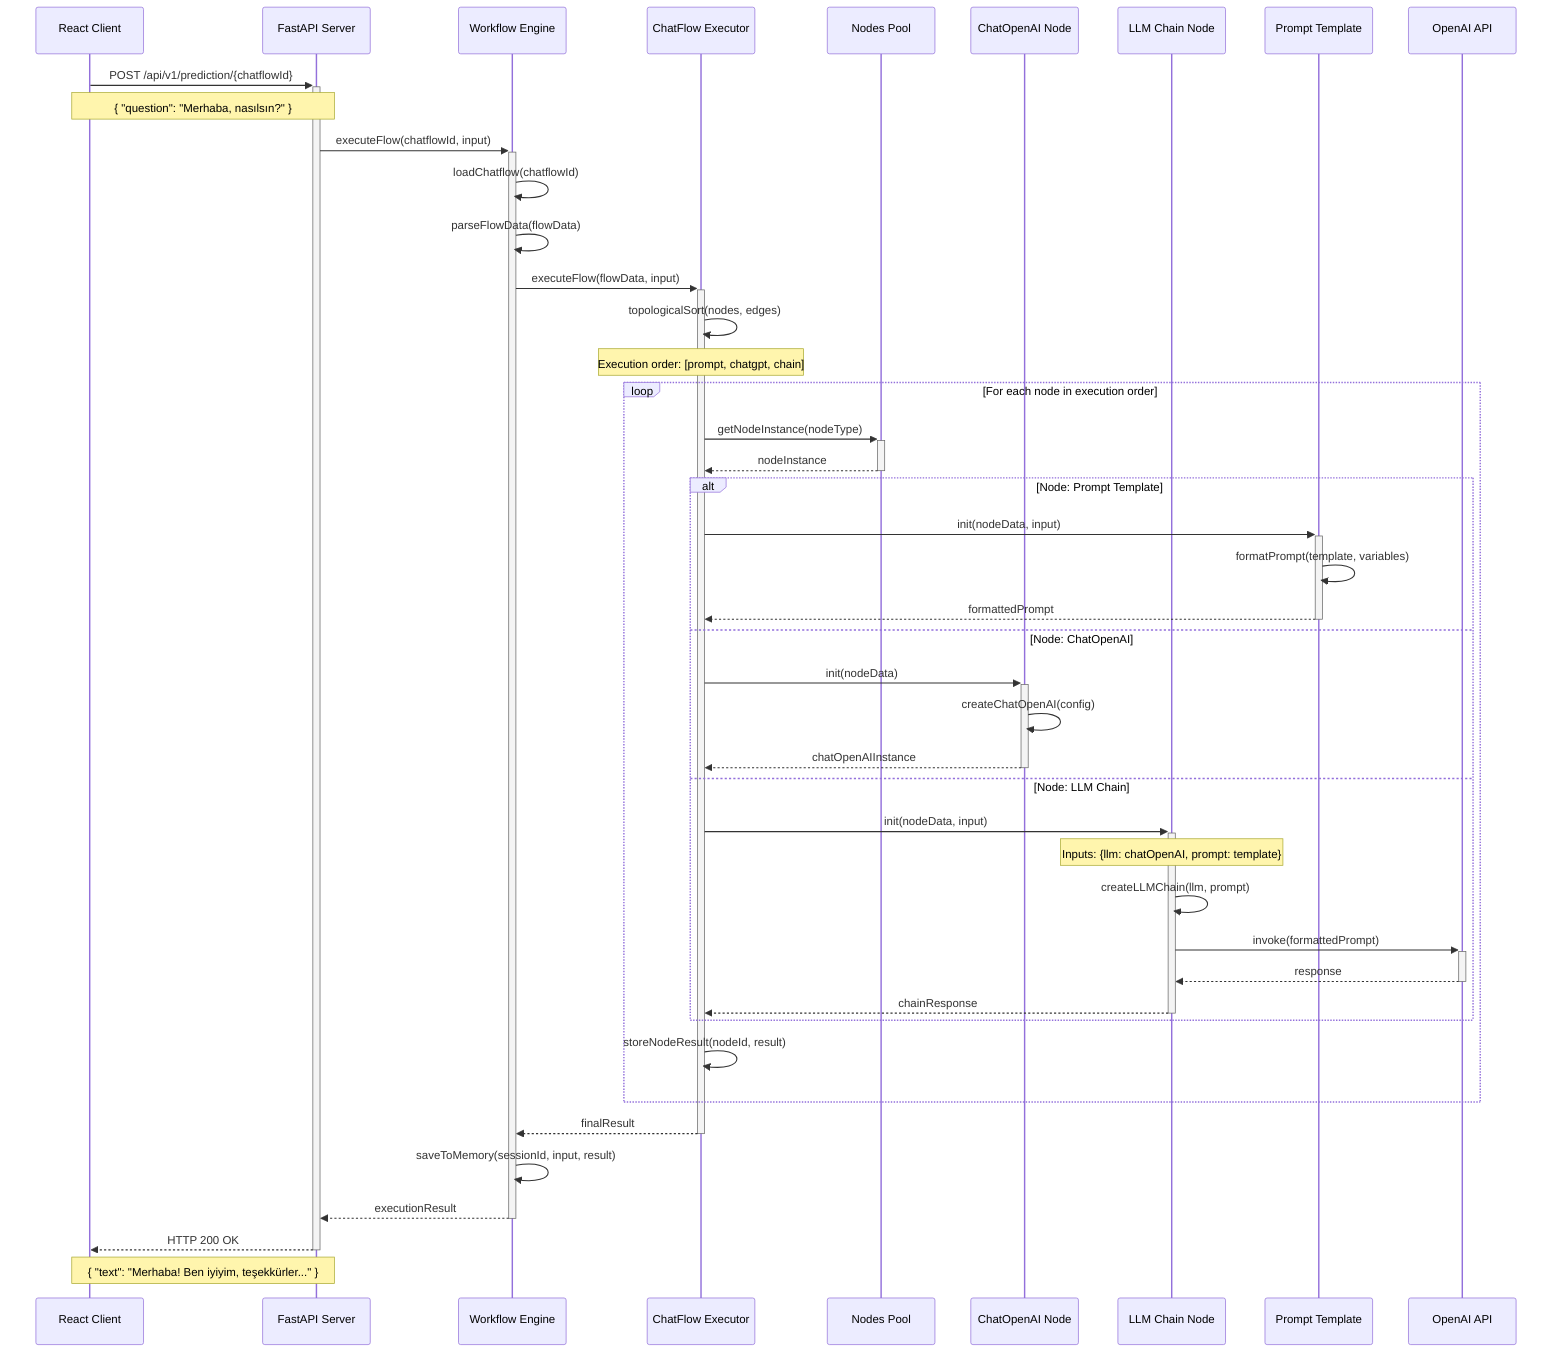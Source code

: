 sequenceDiagram
    participant Client as React Client
    participant API as FastAPI Server
    participant WE as Workflow Engine
    participant CFE as ChatFlow Executor
    participant NP as Nodes Pool
    participant ChatGPT as ChatOpenAI Node
    participant Chain as LLM Chain Node
    participant Prompt as Prompt Template
    participant OpenAI as OpenAI API
    
    Client->>+API: POST /api/v1/prediction/{chatflowId}
    Note over Client,API: { "question": "Merhaba, nasılsın?" }
    
    API->>+WE: executeFlow(chatflowId, input)
    WE->>WE: loadChatflow(chatflowId)
    WE->>WE: parseFlowData(flowData)
    
    WE->>+CFE: executeFlow(flowData, input)
    CFE->>CFE: topologicalSort(nodes, edges)
    Note over CFE: Execution order: [prompt, chatgpt, chain]
    
    loop For each node in execution order
        CFE->>+NP: getNodeInstance(nodeType)
        NP-->>-CFE: nodeInstance
        
        alt Node: Prompt Template
            CFE->>+Prompt: init(nodeData, input)
            Prompt->>Prompt: formatPrompt(template, variables)
            Prompt-->>-CFE: formattedPrompt
        
        else Node: ChatOpenAI
            CFE->>+ChatGPT: init(nodeData)
            ChatGPT->>ChatGPT: createChatOpenAI(config)
            ChatGPT-->>-CFE: chatOpenAIInstance
        
        else Node: LLM Chain
            CFE->>+Chain: init(nodeData, input)
            Note over Chain: Inputs: {llm: chatOpenAI, prompt: template}
            Chain->>Chain: createLLMChain(llm, prompt)
            Chain->>+OpenAI: invoke(formattedPrompt)
            OpenAI-->>-Chain: response
            Chain-->>-CFE: chainResponse
        end
        
        CFE->>CFE: storeNodeResult(nodeId, result)
    end
    
    CFE-->>-WE: finalResult
    WE->>WE: saveToMemory(sessionId, input, result)
    WE-->>-API: executionResult
    
    API-->>-Client: HTTP 200 OK
    Note over API,Client: { "text": "Merhaba! Ben iyiyim, teşekkürler..." }